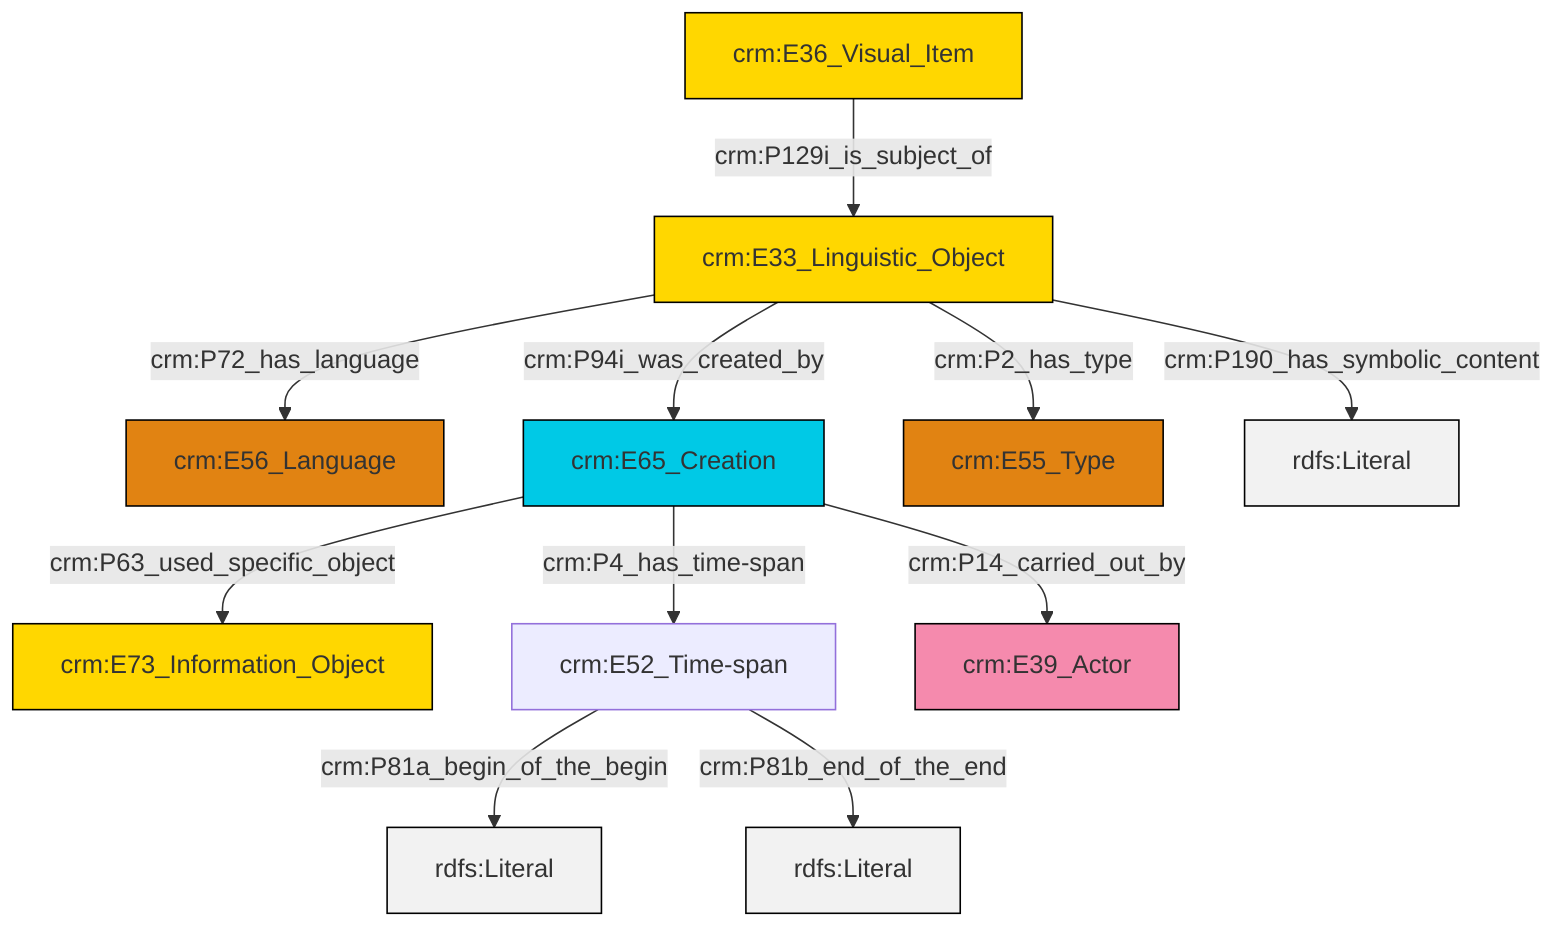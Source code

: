 graph TD
classDef Literal fill:#f2f2f2,stroke:#000000;
classDef CRM_Entity fill:#FFFFFF,stroke:#000000;
classDef Temporal_Entity fill:#00C9E6, stroke:#000000;
classDef Type fill:#E18312, stroke:#000000;
classDef Time-Span fill:#2C9C91, stroke:#000000;
classDef Appellation fill:#FFEB7F, stroke:#000000;
classDef Place fill:#008836, stroke:#000000;
classDef Persistent_Item fill:#B266B2, stroke:#000000;
classDef Conceptual_Object fill:#FFD700, stroke:#000000;
classDef Physical_Thing fill:#D2B48C, stroke:#000000;
classDef Actor fill:#f58aad, stroke:#000000;
classDef PC_Classes fill:#4ce600, stroke:#000000;
classDef Multi fill:#cccccc,stroke:#000000;

2["crm:E52_Time-span"]:::Default -->|crm:P81a_begin_of_the_begin| 3[rdfs:Literal]:::Literal
6["crm:E33_Linguistic_Object"]:::Conceptual_Object -->|crm:P72_has_language| 4["crm:E56_Language"]:::Type
6["crm:E33_Linguistic_Object"]:::Conceptual_Object -->|crm:P94i_was_created_by| 8["crm:E65_Creation"]:::Temporal_Entity
6["crm:E33_Linguistic_Object"]:::Conceptual_Object -->|crm:P2_has_type| 9["crm:E55_Type"]:::Type
10["crm:E36_Visual_Item"]:::Conceptual_Object -->|crm:P129i_is_subject_of| 6["crm:E33_Linguistic_Object"]:::Conceptual_Object
8["crm:E65_Creation"]:::Temporal_Entity -->|crm:P4_has_time-span| 2["crm:E52_Time-span"]:::Default
8["crm:E65_Creation"]:::Temporal_Entity -->|crm:P14_carried_out_by| 11["crm:E39_Actor"]:::Actor
8["crm:E65_Creation"]:::Temporal_Entity -->|crm:P63_used_specific_object| 0["crm:E73_Information_Object"]:::Conceptual_Object
2["crm:E52_Time-span"]:::Default -->|crm:P81b_end_of_the_end| 15[rdfs:Literal]:::Literal
6["crm:E33_Linguistic_Object"]:::Conceptual_Object -->|crm:P190_has_symbolic_content| 18[rdfs:Literal]:::Literal